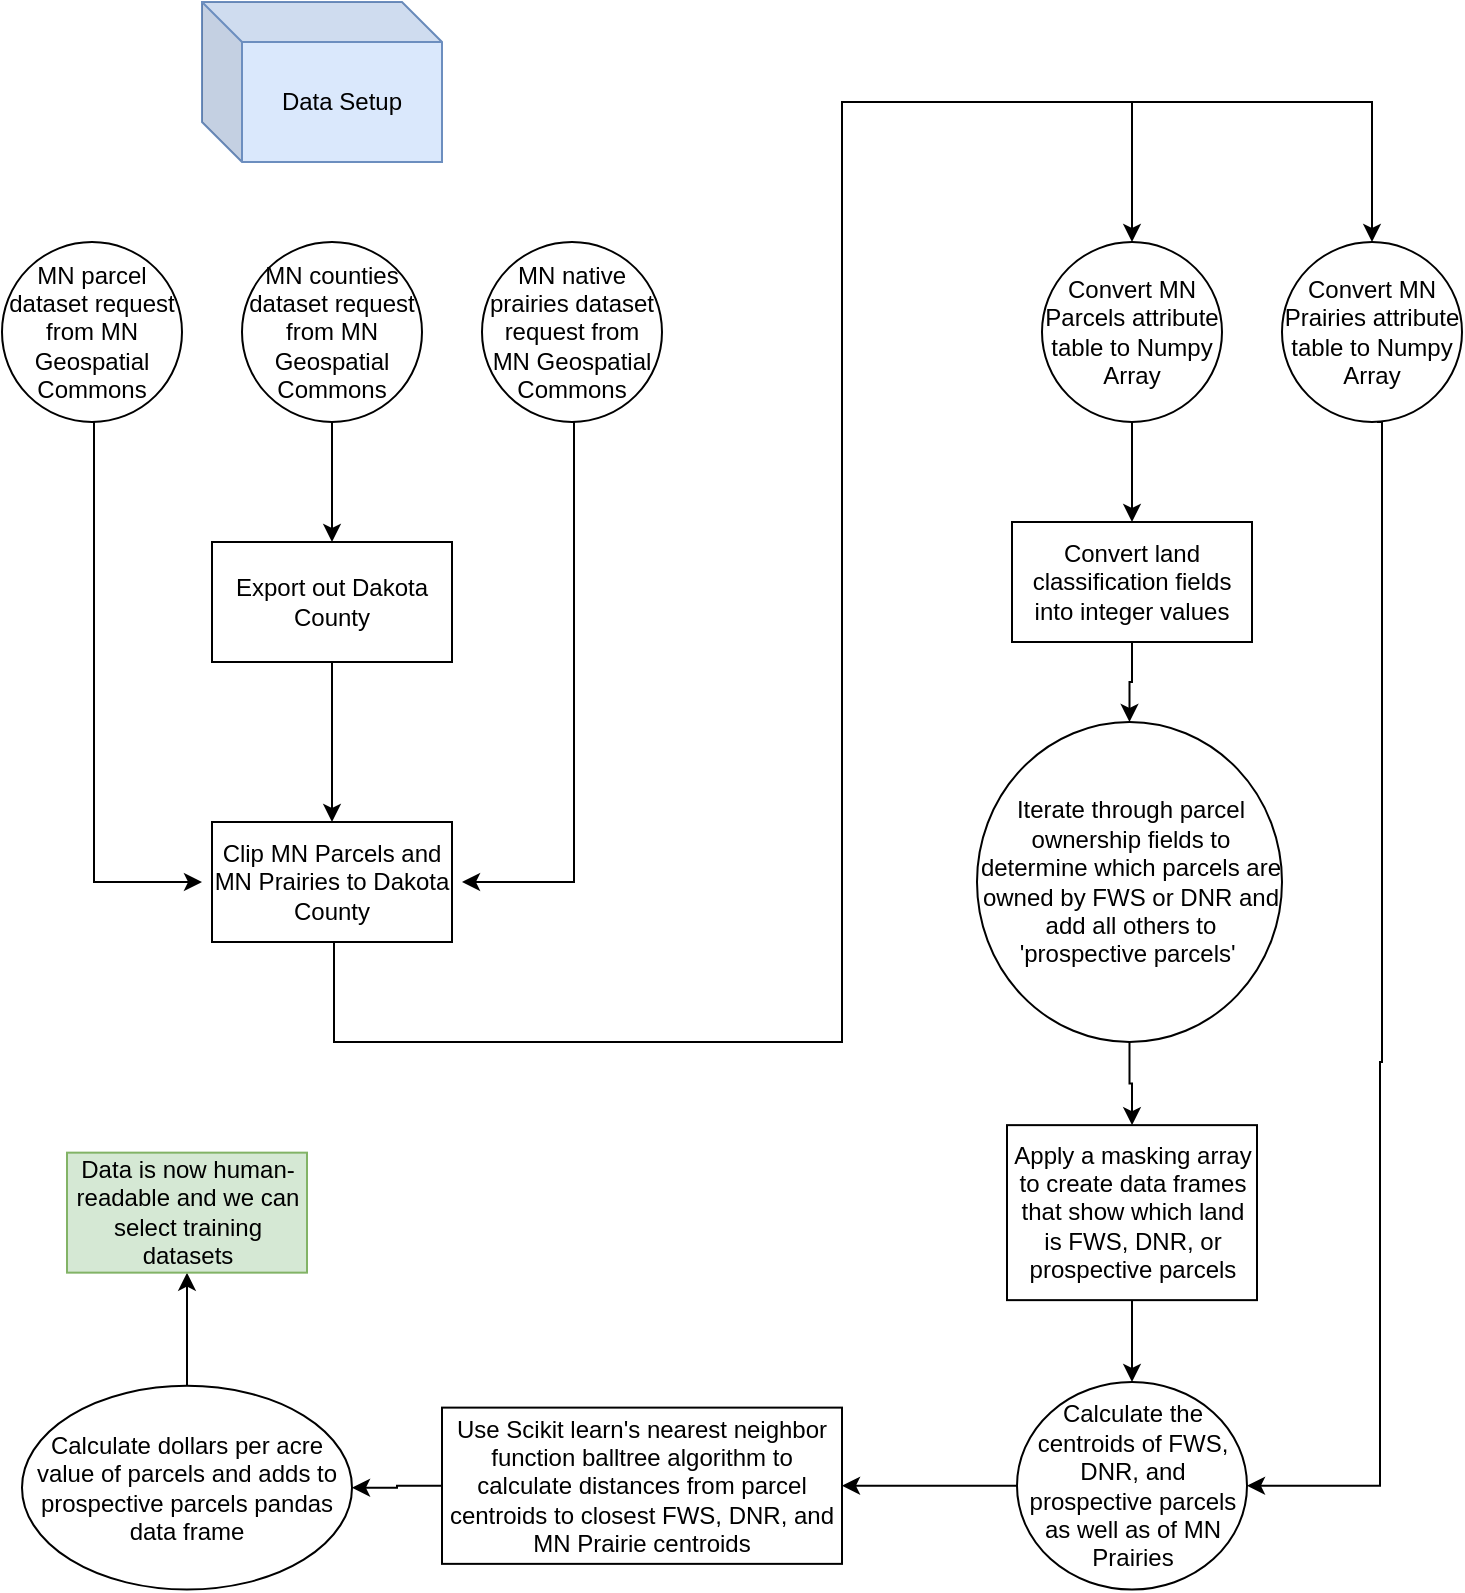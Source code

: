 <mxfile version="22.1.11" type="github" pages="2">
  <diagram name="Page-1" id="3ybHBa5A0ViFiT-rPvGm">
    <mxGraphModel dx="996" dy="567" grid="1" gridSize="10" guides="1" tooltips="1" connect="1" arrows="1" fold="1" page="1" pageScale="1" pageWidth="850" pageHeight="1100" math="0" shadow="0">
      <root>
        <mxCell id="0" />
        <mxCell id="1" parent="0" />
        <mxCell id="b2HMM2OM7tlzME3mByns-2" value="Data Setup" style="shape=cube;whiteSpace=wrap;html=1;boundedLbl=1;backgroundOutline=1;darkOpacity=0.05;darkOpacity2=0.1;fillColor=#dae8fc;strokeColor=#6c8ebf;" parent="1" vertex="1">
          <mxGeometry x="140" y="160" width="120" height="80" as="geometry" />
        </mxCell>
        <mxCell id="b2HMM2OM7tlzME3mByns-13" value="" style="edgeStyle=orthogonalEdgeStyle;rounded=0;orthogonalLoop=1;jettySize=auto;html=1;" parent="1" source="b2HMM2OM7tlzME3mByns-3" edge="1">
          <mxGeometry relative="1" as="geometry">
            <mxPoint x="140" y="600" as="targetPoint" />
            <Array as="points">
              <mxPoint x="86" y="600" />
            </Array>
          </mxGeometry>
        </mxCell>
        <mxCell id="b2HMM2OM7tlzME3mByns-3" value="MN parcel dataset request from MN Geospatial Commons" style="ellipse;whiteSpace=wrap;html=1;aspect=fixed;" parent="1" vertex="1">
          <mxGeometry x="40" y="280" width="90" height="90" as="geometry" />
        </mxCell>
        <mxCell id="b2HMM2OM7tlzME3mByns-7" value="" style="edgeStyle=orthogonalEdgeStyle;rounded=0;orthogonalLoop=1;jettySize=auto;html=1;" parent="1" source="b2HMM2OM7tlzME3mByns-4" target="b2HMM2OM7tlzME3mByns-6" edge="1">
          <mxGeometry relative="1" as="geometry" />
        </mxCell>
        <mxCell id="b2HMM2OM7tlzME3mByns-4" value="MN counties dataset request from MN Geospatial Commons" style="ellipse;whiteSpace=wrap;html=1;aspect=fixed;" parent="1" vertex="1">
          <mxGeometry x="160" y="280" width="90" height="90" as="geometry" />
        </mxCell>
        <mxCell id="b2HMM2OM7tlzME3mByns-11" value="" style="edgeStyle=orthogonalEdgeStyle;rounded=0;orthogonalLoop=1;jettySize=auto;html=1;" parent="1" source="b2HMM2OM7tlzME3mByns-5" edge="1">
          <mxGeometry relative="1" as="geometry">
            <mxPoint x="270" y="600" as="targetPoint" />
            <Array as="points">
              <mxPoint x="326" y="600" />
            </Array>
          </mxGeometry>
        </mxCell>
        <mxCell id="b2HMM2OM7tlzME3mByns-5" value="MN native prairies dataset request from MN Geospatial Commons" style="ellipse;whiteSpace=wrap;html=1;aspect=fixed;" parent="1" vertex="1">
          <mxGeometry x="280" y="280" width="90" height="90" as="geometry" />
        </mxCell>
        <mxCell id="b2HMM2OM7tlzME3mByns-9" value="" style="edgeStyle=orthogonalEdgeStyle;rounded=0;orthogonalLoop=1;jettySize=auto;html=1;" parent="1" source="b2HMM2OM7tlzME3mByns-6" target="b2HMM2OM7tlzME3mByns-8" edge="1">
          <mxGeometry relative="1" as="geometry" />
        </mxCell>
        <mxCell id="b2HMM2OM7tlzME3mByns-6" value="Export out Dakota County" style="whiteSpace=wrap;html=1;" parent="1" vertex="1">
          <mxGeometry x="145" y="430" width="120" height="60" as="geometry" />
        </mxCell>
        <mxCell id="b2HMM2OM7tlzME3mByns-27" value="" style="edgeStyle=orthogonalEdgeStyle;rounded=0;orthogonalLoop=1;jettySize=auto;html=1;entryX=0.5;entryY=0;entryDx=0;entryDy=0;" parent="1" source="b2HMM2OM7tlzME3mByns-8" target="b2HMM2OM7tlzME3mByns-14" edge="1">
          <mxGeometry relative="1" as="geometry">
            <mxPoint x="600" y="210" as="targetPoint" />
            <Array as="points">
              <mxPoint x="206" y="680" />
              <mxPoint x="460" y="680" />
              <mxPoint x="460" y="210" />
              <mxPoint x="605" y="210" />
            </Array>
          </mxGeometry>
        </mxCell>
        <mxCell id="b2HMM2OM7tlzME3mByns-8" value="Clip MN Parcels and MN Prairies to Dakota County" style="whiteSpace=wrap;html=1;" parent="1" vertex="1">
          <mxGeometry x="145" y="570" width="120" height="60" as="geometry" />
        </mxCell>
        <mxCell id="b2HMM2OM7tlzME3mByns-17" value="" style="edgeStyle=orthogonalEdgeStyle;rounded=0;orthogonalLoop=1;jettySize=auto;html=1;" parent="1" source="b2HMM2OM7tlzME3mByns-14" target="b2HMM2OM7tlzME3mByns-16" edge="1">
          <mxGeometry relative="1" as="geometry" />
        </mxCell>
        <mxCell id="b2HMM2OM7tlzME3mByns-14" value="Convert MN Parcels attribute table to Numpy Array" style="ellipse;whiteSpace=wrap;html=1;aspect=fixed;" parent="1" vertex="1">
          <mxGeometry x="560" y="280" width="90" height="90" as="geometry" />
        </mxCell>
        <mxCell id="b2HMM2OM7tlzME3mByns-25" value="" style="edgeStyle=orthogonalEdgeStyle;rounded=0;orthogonalLoop=1;jettySize=auto;html=1;entryX=1;entryY=0.5;entryDx=0;entryDy=0;" parent="1" target="b2HMM2OM7tlzME3mByns-22" edge="1">
          <mxGeometry relative="1" as="geometry">
            <mxPoint x="727.5" y="370" as="sourcePoint" />
            <mxPoint x="665.0" y="1021.875" as="targetPoint" />
            <Array as="points">
              <mxPoint x="730" y="370" />
              <mxPoint x="730" y="690" />
              <mxPoint x="729" y="902" />
            </Array>
          </mxGeometry>
        </mxCell>
        <mxCell id="b2HMM2OM7tlzME3mByns-15" value="Convert MN Prairies attribute table to Numpy Array" style="ellipse;whiteSpace=wrap;html=1;aspect=fixed;" parent="1" vertex="1">
          <mxGeometry x="680" y="280" width="90" height="90" as="geometry" />
        </mxCell>
        <mxCell id="b2HMM2OM7tlzME3mByns-19" value="" style="edgeStyle=orthogonalEdgeStyle;rounded=0;orthogonalLoop=1;jettySize=auto;html=1;" parent="1" source="b2HMM2OM7tlzME3mByns-16" target="b2HMM2OM7tlzME3mByns-18" edge="1">
          <mxGeometry relative="1" as="geometry" />
        </mxCell>
        <mxCell id="b2HMM2OM7tlzME3mByns-16" value="Convert land classification fields into integer values" style="whiteSpace=wrap;html=1;" parent="1" vertex="1">
          <mxGeometry x="545" y="420" width="120" height="60" as="geometry" />
        </mxCell>
        <mxCell id="b2HMM2OM7tlzME3mByns-21" value="" style="edgeStyle=orthogonalEdgeStyle;rounded=0;orthogonalLoop=1;jettySize=auto;html=1;" parent="1" source="b2HMM2OM7tlzME3mByns-18" target="b2HMM2OM7tlzME3mByns-20" edge="1">
          <mxGeometry relative="1" as="geometry" />
        </mxCell>
        <mxCell id="b2HMM2OM7tlzME3mByns-18" value="Iterate through parcel ownership fields to determine which parcels are owned by FWS or DNR and add all others to &#39;prospective parcels&#39;&amp;nbsp;" style="ellipse;whiteSpace=wrap;html=1;" parent="1" vertex="1">
          <mxGeometry x="527.5" y="520" width="152.5" height="160" as="geometry" />
        </mxCell>
        <mxCell id="b2HMM2OM7tlzME3mByns-23" value="" style="edgeStyle=orthogonalEdgeStyle;rounded=0;orthogonalLoop=1;jettySize=auto;html=1;" parent="1" source="b2HMM2OM7tlzME3mByns-20" target="b2HMM2OM7tlzME3mByns-22" edge="1">
          <mxGeometry relative="1" as="geometry" />
        </mxCell>
        <mxCell id="b2HMM2OM7tlzME3mByns-20" value="Apply a masking array to create data frames that show which land is FWS, DNR, or prospective parcels" style="whiteSpace=wrap;html=1;" parent="1" vertex="1">
          <mxGeometry x="542.5" y="721.57" width="125" height="87.5" as="geometry" />
        </mxCell>
        <mxCell id="b2HMM2OM7tlzME3mByns-30" value="" style="edgeStyle=orthogonalEdgeStyle;rounded=0;orthogonalLoop=1;jettySize=auto;html=1;" parent="1" source="b2HMM2OM7tlzME3mByns-22" target="b2HMM2OM7tlzME3mByns-29" edge="1">
          <mxGeometry relative="1" as="geometry" />
        </mxCell>
        <mxCell id="b2HMM2OM7tlzME3mByns-22" value="Calculate the centroids of FWS, DNR, and prospective parcels as well as of MN Prairies" style="ellipse;whiteSpace=wrap;html=1;" parent="1" vertex="1">
          <mxGeometry x="547.5" y="850" width="115" height="103.75" as="geometry" />
        </mxCell>
        <mxCell id="b2HMM2OM7tlzME3mByns-28" value="" style="endArrow=classic;html=1;rounded=0;entryX=0.5;entryY=0;entryDx=0;entryDy=0;" parent="1" target="b2HMM2OM7tlzME3mByns-15" edge="1">
          <mxGeometry width="50" height="50" relative="1" as="geometry">
            <mxPoint x="600" y="210" as="sourcePoint" />
            <mxPoint x="730" y="210" as="targetPoint" />
            <Array as="points">
              <mxPoint x="660" y="210" />
              <mxPoint x="725" y="210" />
            </Array>
          </mxGeometry>
        </mxCell>
        <mxCell id="b2HMM2OM7tlzME3mByns-32" value="" style="edgeStyle=orthogonalEdgeStyle;rounded=0;orthogonalLoop=1;jettySize=auto;html=1;" parent="1" source="b2HMM2OM7tlzME3mByns-29" target="b2HMM2OM7tlzME3mByns-31" edge="1">
          <mxGeometry relative="1" as="geometry" />
        </mxCell>
        <mxCell id="b2HMM2OM7tlzME3mByns-29" value="Use Scikit learn&#39;s nearest neighbor function balltree algorithm to calculate distances from parcel centroids to closest FWS, DNR, and MN Prairie centroids" style="whiteSpace=wrap;html=1;" parent="1" vertex="1">
          <mxGeometry x="260" y="862.81" width="200" height="78.12" as="geometry" />
        </mxCell>
        <mxCell id="b2HMM2OM7tlzME3mByns-34" value="" style="edgeStyle=orthogonalEdgeStyle;rounded=0;orthogonalLoop=1;jettySize=auto;html=1;" parent="1" source="b2HMM2OM7tlzME3mByns-31" target="b2HMM2OM7tlzME3mByns-33" edge="1">
          <mxGeometry relative="1" as="geometry" />
        </mxCell>
        <mxCell id="b2HMM2OM7tlzME3mByns-31" value="Calculate dollars per acre value of parcels and adds to prospective parcels pandas data frame" style="ellipse;whiteSpace=wrap;html=1;" parent="1" vertex="1">
          <mxGeometry x="50" y="851.88" width="165" height="101.87" as="geometry" />
        </mxCell>
        <mxCell id="b2HMM2OM7tlzME3mByns-33" value="Data is now human-readable and we can select training datasets" style="whiteSpace=wrap;html=1;fillColor=#d5e8d4;strokeColor=#82b366;" parent="1" vertex="1">
          <mxGeometry x="72.5" y="735.325" width="120" height="60" as="geometry" />
        </mxCell>
      </root>
    </mxGraphModel>
  </diagram>
  <diagram id="Uznr6pAleKmo7FZh6Scs" name="Page-2">
    <mxGraphModel dx="996" dy="567" grid="1" gridSize="10" guides="1" tooltips="1" connect="1" arrows="1" fold="1" page="1" pageScale="1" pageWidth="850" pageHeight="1100" math="0" shadow="0">
      <root>
        <mxCell id="0" />
        <mxCell id="1" parent="0" />
      </root>
    </mxGraphModel>
  </diagram>
</mxfile>
